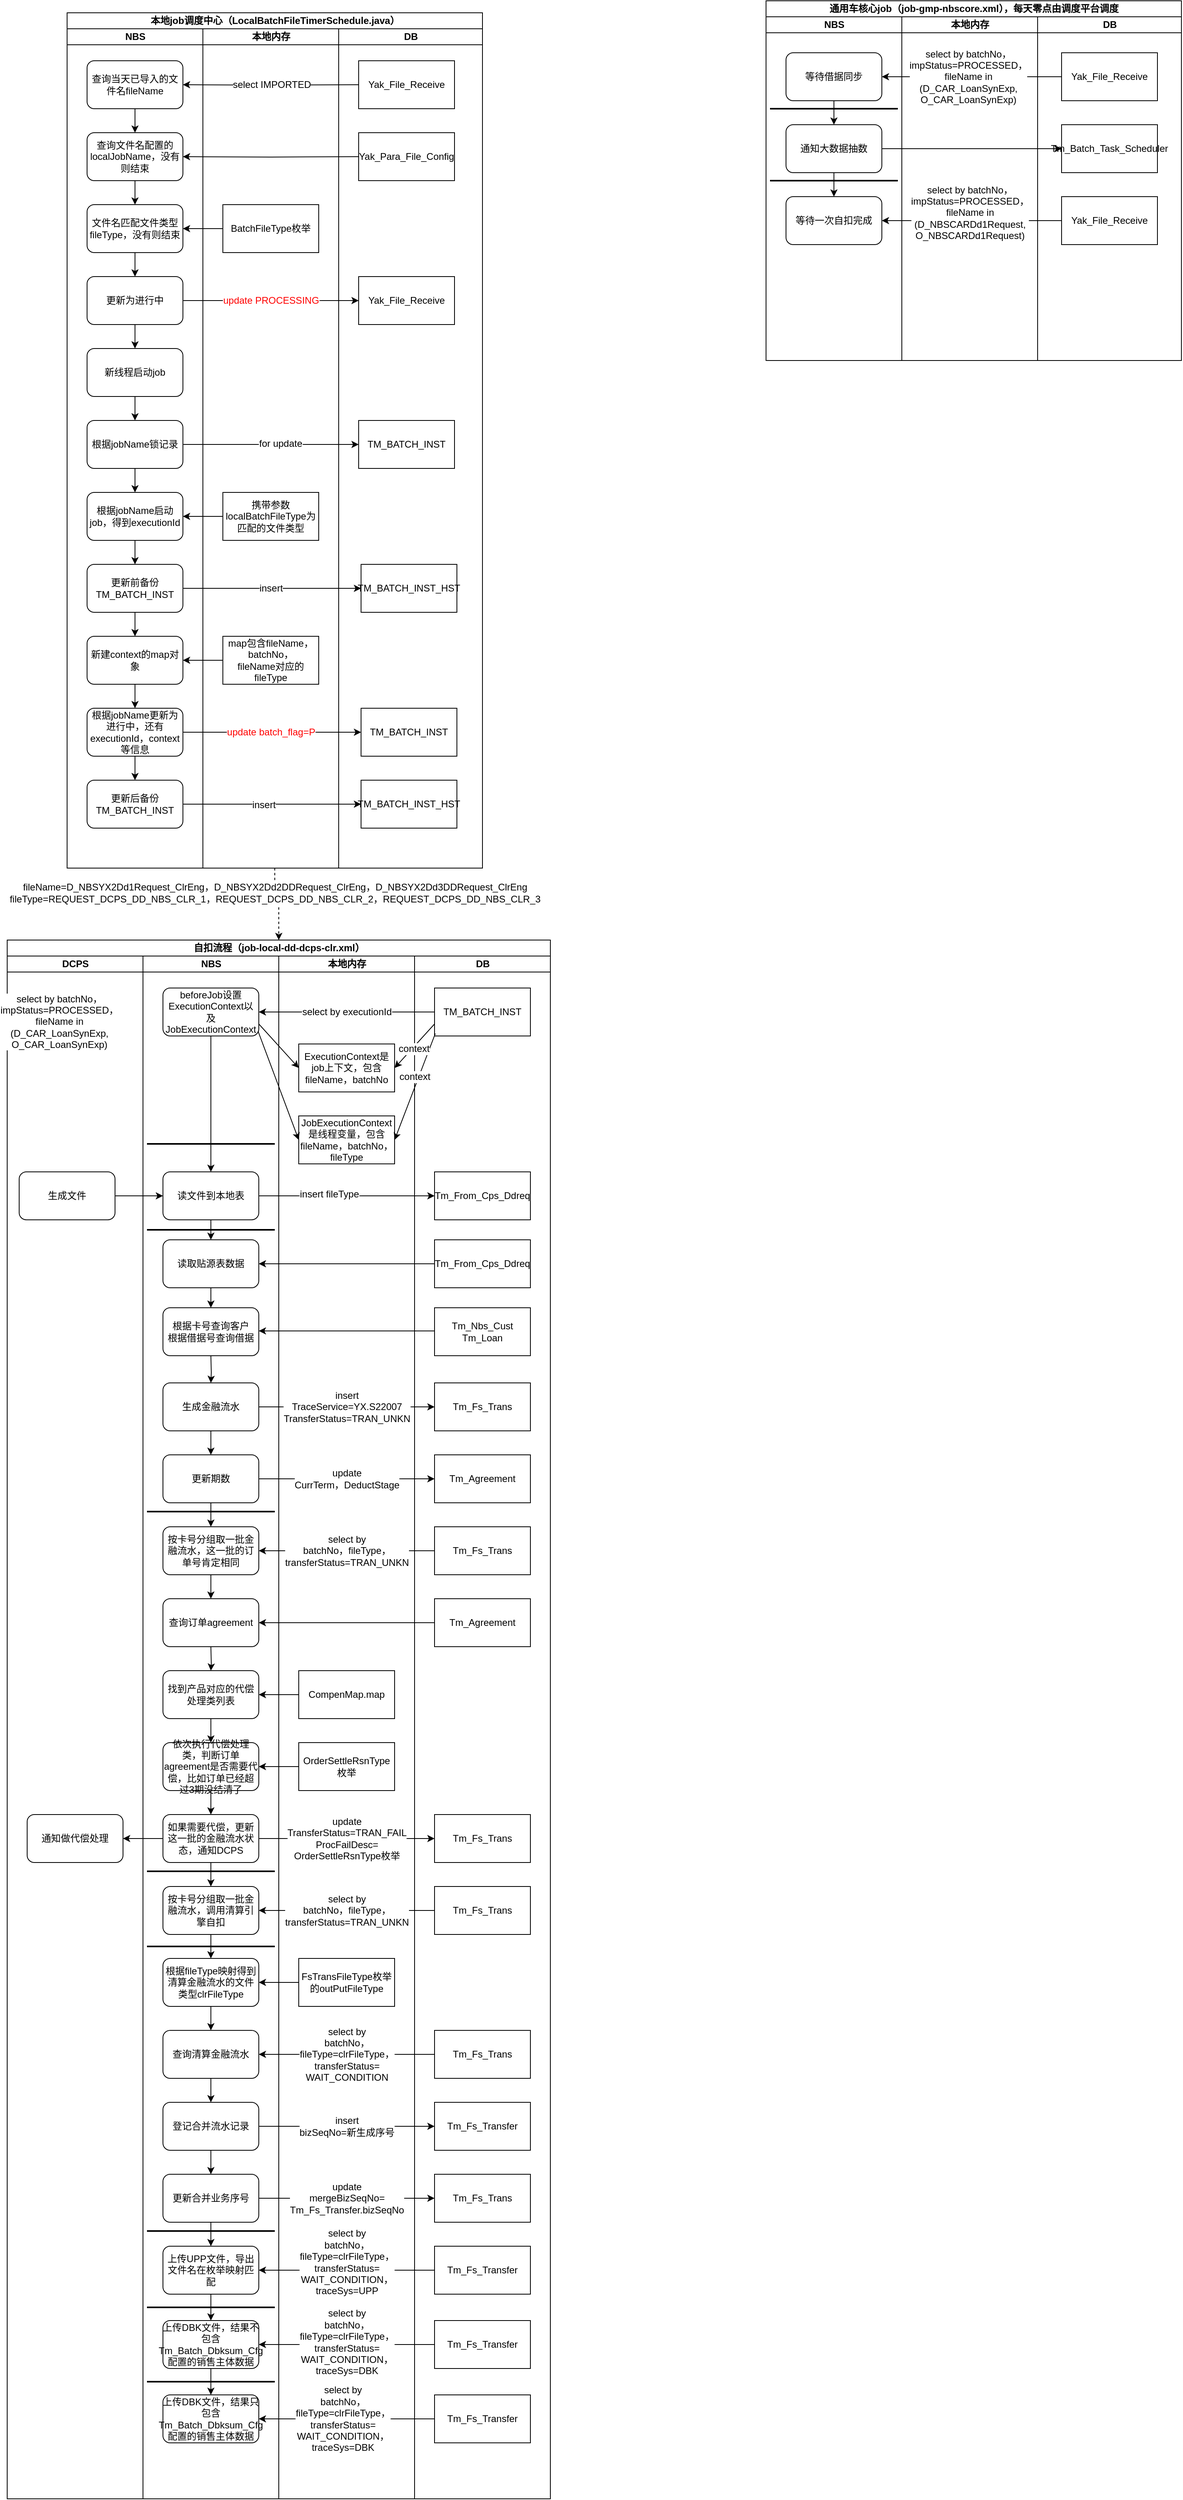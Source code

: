 <mxfile version="10.6.3" type="github"><diagram id="jrxuhPMBVVOQ-OroK7yz" name="ÃÂ§ÃÂ¬ÃÂ¬ 1 ÃÂ©ÃÂ¡ÃÂµ"><mxGraphModel dx="2220" dy="1939" grid="1" gridSize="10" guides="1" tooltips="1" connect="1" arrows="1" fold="1" page="1" pageScale="1" pageWidth="827" pageHeight="1169" math="0" shadow="0"><root><mxCell id="0"/><mxCell id="1" parent="0"/><mxCell id="RnaNjTVNym2KPXSfSXyK-17" value="自扣流程（job-local-dd-dcps-clr.xml）" style="swimlane;html=1;childLayout=stackLayout;resizeParent=1;resizeParentMax=0;startSize=20;" parent="1" vertex="1"><mxGeometry x="-30" y="80" width="680" height="1950" as="geometry"><mxRectangle x="20" y="40" width="240" height="20" as="alternateBounds"/></mxGeometry></mxCell><mxCell id="RnaNjTVNym2KPXSfSXyK-18" value="DCPS" style="swimlane;html=1;startSize=20;" parent="RnaNjTVNym2KPXSfSXyK-17" vertex="1"><mxGeometry y="20" width="170" height="1930" as="geometry"/></mxCell><mxCell id="RnaNjTVNym2KPXSfSXyK-25" value="生成文件" style="rounded=1;whiteSpace=wrap;html=1;" parent="RnaNjTVNym2KPXSfSXyK-18" vertex="1"><mxGeometry x="15" y="270" width="120" height="60" as="geometry"/></mxCell><mxCell id="RnaNjTVNym2KPXSfSXyK-215" value="通知做代偿处理" style="rounded=1;whiteSpace=wrap;html=1;" parent="RnaNjTVNym2KPXSfSXyK-18" vertex="1"><mxGeometry x="25" y="1074" width="120" height="60" as="geometry"/></mxCell><mxCell id="RnaNjTVNym2KPXSfSXyK-26" value="NBS" style="swimlane;html=1;startSize=20;" parent="RnaNjTVNym2KPXSfSXyK-17" vertex="1"><mxGeometry x="170" y="20" width="170" height="1930" as="geometry"/></mxCell><mxCell id="JGJiWrCLm7GXJEYCdsQy-7" style="edgeStyle=orthogonalEdgeStyle;rounded=0;orthogonalLoop=1;jettySize=auto;html=1;entryX=0.5;entryY=0;entryDx=0;entryDy=0;" edge="1" parent="RnaNjTVNym2KPXSfSXyK-26" source="RnaNjTVNym2KPXSfSXyK-32" target="JGJiWrCLm7GXJEYCdsQy-4"><mxGeometry relative="1" as="geometry"/></mxCell><mxCell id="RnaNjTVNym2KPXSfSXyK-32" value="读文件到本地表" style="rounded=1;whiteSpace=wrap;html=1;" parent="RnaNjTVNym2KPXSfSXyK-26" vertex="1"><mxGeometry x="25" y="270" width="120" height="60" as="geometry"/></mxCell><mxCell id="RnaNjTVNym2KPXSfSXyK-164" style="edgeStyle=orthogonalEdgeStyle;rounded=0;orthogonalLoop=1;jettySize=auto;html=1;fontColor=#000000;" parent="RnaNjTVNym2KPXSfSXyK-26" source="RnaNjTVNym2KPXSfSXyK-156" target="RnaNjTVNym2KPXSfSXyK-32" edge="1"><mxGeometry relative="1" as="geometry"/></mxCell><mxCell id="RnaNjTVNym2KPXSfSXyK-156" value="beforeJob设置ExecutionContext以及JobExecutionContext" style="rounded=1;whiteSpace=wrap;html=1;" parent="RnaNjTVNym2KPXSfSXyK-26" vertex="1"><mxGeometry x="25" y="40" width="120" height="60" as="geometry"/></mxCell><mxCell id="RnaNjTVNym2KPXSfSXyK-188" style="edgeStyle=orthogonalEdgeStyle;rounded=0;orthogonalLoop=1;jettySize=auto;html=1;fontColor=#000000;" parent="RnaNjTVNym2KPXSfSXyK-26" target="RnaNjTVNym2KPXSfSXyK-185" edge="1"><mxGeometry relative="1" as="geometry"><mxPoint x="85" y="500" as="sourcePoint"/></mxGeometry></mxCell><mxCell id="RnaNjTVNym2KPXSfSXyK-181" value="&lt;div&gt;根据卡号查询客户&lt;/div&gt;&lt;div&gt;根据借据号查询借据&lt;/div&gt;" style="rounded=1;whiteSpace=wrap;html=1;" parent="RnaNjTVNym2KPXSfSXyK-26" vertex="1"><mxGeometry x="25" y="440" width="120" height="60" as="geometry"/></mxCell><mxCell id="RnaNjTVNym2KPXSfSXyK-193" style="edgeStyle=orthogonalEdgeStyle;rounded=0;orthogonalLoop=1;jettySize=auto;html=1;fontColor=#000000;" parent="RnaNjTVNym2KPXSfSXyK-26" source="RnaNjTVNym2KPXSfSXyK-185" target="RnaNjTVNym2KPXSfSXyK-190" edge="1"><mxGeometry relative="1" as="geometry"/></mxCell><mxCell id="RnaNjTVNym2KPXSfSXyK-185" value="生成金融流水" style="rounded=1;whiteSpace=wrap;html=1;" parent="RnaNjTVNym2KPXSfSXyK-26" vertex="1"><mxGeometry x="25" y="534" width="120" height="60" as="geometry"/></mxCell><mxCell id="RnaNjTVNym2KPXSfSXyK-198" style="edgeStyle=orthogonalEdgeStyle;rounded=0;orthogonalLoop=1;jettySize=auto;html=1;entryX=0.5;entryY=0;entryDx=0;entryDy=0;fontColor=#000000;" parent="RnaNjTVNym2KPXSfSXyK-26" source="RnaNjTVNym2KPXSfSXyK-190" target="RnaNjTVNym2KPXSfSXyK-194" edge="1"><mxGeometry relative="1" as="geometry"/></mxCell><mxCell id="RnaNjTVNym2KPXSfSXyK-190" value="更新期数" style="rounded=1;whiteSpace=wrap;html=1;" parent="RnaNjTVNym2KPXSfSXyK-26" vertex="1"><mxGeometry x="25" y="624" width="120" height="60" as="geometry"/></mxCell><mxCell id="RnaNjTVNym2KPXSfSXyK-201" style="edgeStyle=orthogonalEdgeStyle;rounded=0;orthogonalLoop=1;jettySize=auto;html=1;fontColor=#000000;" parent="RnaNjTVNym2KPXSfSXyK-26" target="RnaNjTVNym2KPXSfSXyK-200" edge="1"><mxGeometry relative="1" as="geometry"><mxPoint x="85" y="864" as="sourcePoint"/></mxGeometry></mxCell><mxCell id="RnaNjTVNym2KPXSfSXyK-206" style="edgeStyle=orthogonalEdgeStyle;rounded=0;orthogonalLoop=1;jettySize=auto;html=1;fontColor=#000000;" parent="RnaNjTVNym2KPXSfSXyK-26" source="RnaNjTVNym2KPXSfSXyK-194" target="RnaNjTVNym2KPXSfSXyK-204" edge="1"><mxGeometry relative="1" as="geometry"/></mxCell><mxCell id="RnaNjTVNym2KPXSfSXyK-194" value="按卡号分组取一批金融流水，这一批的订单号肯定相同" style="rounded=1;whiteSpace=wrap;html=1;" parent="RnaNjTVNym2KPXSfSXyK-26" vertex="1"><mxGeometry x="25" y="714" width="120" height="60" as="geometry"/></mxCell><mxCell id="RnaNjTVNym2KPXSfSXyK-208" style="edgeStyle=orthogonalEdgeStyle;rounded=0;orthogonalLoop=1;jettySize=auto;html=1;entryX=0.5;entryY=0;entryDx=0;entryDy=0;fontColor=#000000;" parent="RnaNjTVNym2KPXSfSXyK-26" source="RnaNjTVNym2KPXSfSXyK-200" target="RnaNjTVNym2KPXSfSXyK-207" edge="1"><mxGeometry relative="1" as="geometry"/></mxCell><mxCell id="RnaNjTVNym2KPXSfSXyK-200" value="找到产品对应的代偿处理类列表" style="rounded=1;whiteSpace=wrap;html=1;" parent="RnaNjTVNym2KPXSfSXyK-26" vertex="1"><mxGeometry x="25" y="894" width="120" height="60" as="geometry"/></mxCell><mxCell id="RnaNjTVNym2KPXSfSXyK-204" value="查询订单agreement" style="rounded=1;whiteSpace=wrap;html=1;" parent="RnaNjTVNym2KPXSfSXyK-26" vertex="1"><mxGeometry x="25" y="804" width="120" height="60" as="geometry"/></mxCell><mxCell id="RnaNjTVNym2KPXSfSXyK-210" style="edgeStyle=orthogonalEdgeStyle;rounded=0;orthogonalLoop=1;jettySize=auto;html=1;fontColor=#000000;" parent="RnaNjTVNym2KPXSfSXyK-26" source="RnaNjTVNym2KPXSfSXyK-207" target="RnaNjTVNym2KPXSfSXyK-209" edge="1"><mxGeometry relative="1" as="geometry"/></mxCell><mxCell id="RnaNjTVNym2KPXSfSXyK-207" value="依次执行代偿处理类，判断订单agreement是否需要代偿，比如订单已经超过3期没结清了" style="rounded=1;whiteSpace=wrap;html=1;" parent="RnaNjTVNym2KPXSfSXyK-26" vertex="1"><mxGeometry x="25" y="984" width="120" height="60" as="geometry"/></mxCell><mxCell id="RnaNjTVNym2KPXSfSXyK-221" style="edgeStyle=orthogonalEdgeStyle;rounded=0;orthogonalLoop=1;jettySize=auto;html=1;entryX=0.5;entryY=0;entryDx=0;entryDy=0;fontColor=#000000;" parent="RnaNjTVNym2KPXSfSXyK-26" source="RnaNjTVNym2KPXSfSXyK-209" target="RnaNjTVNym2KPXSfSXyK-218" edge="1"><mxGeometry relative="1" as="geometry"/></mxCell><mxCell id="RnaNjTVNym2KPXSfSXyK-209" value="&lt;div&gt;如果需要代偿，更新这一批的金融流水状态，通知DCPS&lt;/div&gt;" style="rounded=1;whiteSpace=wrap;html=1;" parent="RnaNjTVNym2KPXSfSXyK-26" vertex="1"><mxGeometry x="25" y="1074" width="120" height="60" as="geometry"/></mxCell><mxCell id="RnaNjTVNym2KPXSfSXyK-229" style="edgeStyle=orthogonalEdgeStyle;rounded=0;orthogonalLoop=1;jettySize=auto;html=1;entryX=0.5;entryY=0;entryDx=0;entryDy=0;fontColor=#000000;" parent="RnaNjTVNym2KPXSfSXyK-26" source="RnaNjTVNym2KPXSfSXyK-218" target="RnaNjTVNym2KPXSfSXyK-227" edge="1"><mxGeometry relative="1" as="geometry"/></mxCell><mxCell id="RnaNjTVNym2KPXSfSXyK-218" value="按卡号分组取一批金融流水，调用清算引擎自扣" style="rounded=1;whiteSpace=wrap;html=1;" parent="RnaNjTVNym2KPXSfSXyK-26" vertex="1"><mxGeometry x="25" y="1164" width="120" height="60" as="geometry"/></mxCell><mxCell id="RnaNjTVNym2KPXSfSXyK-234" style="edgeStyle=orthogonalEdgeStyle;rounded=0;orthogonalLoop=1;jettySize=auto;html=1;fontColor=#000000;" parent="RnaNjTVNym2KPXSfSXyK-26" source="RnaNjTVNym2KPXSfSXyK-223" target="RnaNjTVNym2KPXSfSXyK-232" edge="1"><mxGeometry relative="1" as="geometry"/></mxCell><mxCell id="RnaNjTVNym2KPXSfSXyK-223" value="查询清算金融流水" style="rounded=1;whiteSpace=wrap;html=1;" parent="RnaNjTVNym2KPXSfSXyK-26" vertex="1"><mxGeometry x="25" y="1344" width="120" height="60" as="geometry"/></mxCell><mxCell id="RnaNjTVNym2KPXSfSXyK-230" style="edgeStyle=orthogonalEdgeStyle;rounded=0;orthogonalLoop=1;jettySize=auto;html=1;fontColor=#000000;" parent="RnaNjTVNym2KPXSfSXyK-26" source="RnaNjTVNym2KPXSfSXyK-227" target="RnaNjTVNym2KPXSfSXyK-223" edge="1"><mxGeometry relative="1" as="geometry"/></mxCell><mxCell id="RnaNjTVNym2KPXSfSXyK-227" value="根据fileType映射得到清算金融流水的文件类型clrFileType" style="rounded=1;whiteSpace=wrap;html=1;" parent="RnaNjTVNym2KPXSfSXyK-26" vertex="1"><mxGeometry x="25" y="1254" width="120" height="60" as="geometry"/></mxCell><mxCell id="RnaNjTVNym2KPXSfSXyK-243" style="edgeStyle=orthogonalEdgeStyle;rounded=0;orthogonalLoop=1;jettySize=auto;html=1;fontColor=#000000;" parent="RnaNjTVNym2KPXSfSXyK-26" source="RnaNjTVNym2KPXSfSXyK-232" target="RnaNjTVNym2KPXSfSXyK-239" edge="1"><mxGeometry relative="1" as="geometry"/></mxCell><mxCell id="RnaNjTVNym2KPXSfSXyK-232" value="登记合并流水记录" style="rounded=1;whiteSpace=wrap;html=1;" parent="RnaNjTVNym2KPXSfSXyK-26" vertex="1"><mxGeometry x="25" y="1434" width="120" height="60" as="geometry"/></mxCell><mxCell id="F43-ZLpxB2mHwx6IBP7d-3" style="edgeStyle=orthogonalEdgeStyle;rounded=0;orthogonalLoop=1;jettySize=auto;html=1;fontColor=#000000;" parent="RnaNjTVNym2KPXSfSXyK-26" source="RnaNjTVNym2KPXSfSXyK-239" target="F43-ZLpxB2mHwx6IBP7d-2" edge="1"><mxGeometry relative="1" as="geometry"/></mxCell><mxCell id="RnaNjTVNym2KPXSfSXyK-239" value="更新合并业务序号" style="rounded=1;whiteSpace=wrap;html=1;" parent="RnaNjTVNym2KPXSfSXyK-26" vertex="1"><mxGeometry x="25" y="1524" width="120" height="60" as="geometry"/></mxCell><mxCell id="F43-ZLpxB2mHwx6IBP7d-2" value="上传UPP文件，导出文件名在枚举映射匹配" style="rounded=1;whiteSpace=wrap;html=1;" parent="RnaNjTVNym2KPXSfSXyK-26" vertex="1"><mxGeometry x="25" y="1614" width="120" height="60" as="geometry"/></mxCell><mxCell id="be3bSoUsSMu1boQmsBVd-12" value="上传DBK文件，结果只包含Tm_Batch_Dbksum_Cfg配置的销售主体数据" style="rounded=1;whiteSpace=wrap;html=1;" parent="RnaNjTVNym2KPXSfSXyK-26" vertex="1"><mxGeometry x="25" y="1800" width="120" height="60" as="geometry"/></mxCell><mxCell id="JGJiWrCLm7GXJEYCdsQy-3" value="" style="line;strokeWidth=2;html=1;" vertex="1" parent="RnaNjTVNym2KPXSfSXyK-26"><mxGeometry x="5" y="230" width="160" height="10" as="geometry"/></mxCell><mxCell id="JGJiWrCLm7GXJEYCdsQy-8" style="edgeStyle=orthogonalEdgeStyle;rounded=0;orthogonalLoop=1;jettySize=auto;html=1;entryX=0.5;entryY=0;entryDx=0;entryDy=0;" edge="1" parent="RnaNjTVNym2KPXSfSXyK-26" source="JGJiWrCLm7GXJEYCdsQy-4" target="RnaNjTVNym2KPXSfSXyK-181"><mxGeometry relative="1" as="geometry"/></mxCell><mxCell id="JGJiWrCLm7GXJEYCdsQy-4" value="读取贴源表数据" style="rounded=1;whiteSpace=wrap;html=1;" vertex="1" parent="RnaNjTVNym2KPXSfSXyK-26"><mxGeometry x="25" y="355" width="120" height="60" as="geometry"/></mxCell><mxCell id="JGJiWrCLm7GXJEYCdsQy-9" value="" style="line;strokeWidth=2;html=1;" vertex="1" parent="RnaNjTVNym2KPXSfSXyK-26"><mxGeometry x="5" y="337.5" width="160" height="10" as="geometry"/></mxCell><mxCell id="JGJiWrCLm7GXJEYCdsQy-11" value="" style="line;strokeWidth=2;html=1;" vertex="1" parent="RnaNjTVNym2KPXSfSXyK-26"><mxGeometry x="5" y="690" width="160" height="10" as="geometry"/></mxCell><mxCell id="JGJiWrCLm7GXJEYCdsQy-12" value="" style="line;strokeWidth=2;html=1;" vertex="1" parent="RnaNjTVNym2KPXSfSXyK-26"><mxGeometry x="5" y="1140" width="160" height="10" as="geometry"/></mxCell><mxCell id="JGJiWrCLm7GXJEYCdsQy-13" value="" style="line;strokeWidth=2;html=1;" vertex="1" parent="RnaNjTVNym2KPXSfSXyK-26"><mxGeometry x="5" y="1234" width="160" height="10" as="geometry"/></mxCell><mxCell id="JGJiWrCLm7GXJEYCdsQy-14" value="" style="line;strokeWidth=2;html=1;" vertex="1" parent="RnaNjTVNym2KPXSfSXyK-26"><mxGeometry x="5" y="1590" width="160" height="10" as="geometry"/></mxCell><mxCell id="JGJiWrCLm7GXJEYCdsQy-15" value="" style="line;strokeWidth=2;html=1;" vertex="1" parent="RnaNjTVNym2KPXSfSXyK-26"><mxGeometry x="5" y="1685.5" width="160" height="10" as="geometry"/></mxCell><mxCell id="JGJiWrCLm7GXJEYCdsQy-16" value="" style="line;strokeWidth=2;html=1;" vertex="1" parent="RnaNjTVNym2KPXSfSXyK-26"><mxGeometry x="5" y="1778.5" width="160" height="10" as="geometry"/></mxCell><mxCell id="RnaNjTVNym2KPXSfSXyK-202" style="edgeStyle=orthogonalEdgeStyle;rounded=0;orthogonalLoop=1;jettySize=auto;html=1;entryX=1;entryY=0.5;entryDx=0;entryDy=0;fontColor=#000000;" parent="RnaNjTVNym2KPXSfSXyK-17" source="RnaNjTVNym2KPXSfSXyK-199" target="RnaNjTVNym2KPXSfSXyK-200" edge="1"><mxGeometry relative="1" as="geometry"/></mxCell><mxCell id="RnaNjTVNym2KPXSfSXyK-224" style="edgeStyle=orthogonalEdgeStyle;rounded=0;orthogonalLoop=1;jettySize=auto;html=1;entryX=1;entryY=0.5;entryDx=0;entryDy=0;fontColor=#000000;" parent="RnaNjTVNym2KPXSfSXyK-17" source="RnaNjTVNym2KPXSfSXyK-222" target="RnaNjTVNym2KPXSfSXyK-223" edge="1"><mxGeometry relative="1" as="geometry"/></mxCell><mxCell id="RnaNjTVNym2KPXSfSXyK-225" value="&lt;div&gt;select by&lt;br&gt;&lt;/div&gt;&lt;div&gt;batchNo，&lt;/div&gt;&lt;div&gt;fileType=clrFileType，&lt;/div&gt;&lt;div&gt;transferStatus=&lt;/div&gt;&lt;div&gt;WAIT_CONDITION&lt;br&gt;&lt;/div&gt;" style="text;html=1;resizable=0;points=[];align=center;verticalAlign=middle;labelBackgroundColor=#ffffff;fontColor=#000000;direction=south;" parent="RnaNjTVNym2KPXSfSXyK-224" vertex="1" connectable="0"><mxGeometry x="0.127" y="1" relative="1" as="geometry"><mxPoint x="14" y="-1" as="offset"/></mxGeometry></mxCell><mxCell id="RnaNjTVNym2KPXSfSXyK-28" value="本地内存" style="swimlane;html=1;startSize=20;" parent="RnaNjTVNym2KPXSfSXyK-17" vertex="1"><mxGeometry x="340" y="20" width="170" height="1930" as="geometry"/></mxCell><mxCell id="RnaNjTVNym2KPXSfSXyK-165" value="&lt;div&gt;JobExecutionContext是线程变量，包含fileName，batchNo，&lt;/div&gt;&lt;div&gt;fileType&lt;/div&gt;" style="rounded=0;whiteSpace=wrap;html=1;" parent="RnaNjTVNym2KPXSfSXyK-28" vertex="1"><mxGeometry x="25" y="200" width="120" height="60" as="geometry"/></mxCell><mxCell id="RnaNjTVNym2KPXSfSXyK-170" value="&lt;div&gt;ExecutionContext是job上下文，包含fileName，batchNo&lt;/div&gt;" style="rounded=0;whiteSpace=wrap;html=1;" parent="RnaNjTVNym2KPXSfSXyK-28" vertex="1"><mxGeometry x="25" y="110" width="120" height="60" as="geometry"/></mxCell><mxCell id="RnaNjTVNym2KPXSfSXyK-199" value="CompenMap.map" style="rounded=0;whiteSpace=wrap;html=1;" parent="RnaNjTVNym2KPXSfSXyK-28" vertex="1"><mxGeometry x="25" y="894" width="120" height="60" as="geometry"/></mxCell><mxCell id="RnaNjTVNym2KPXSfSXyK-226" value="FsTransFileType枚举的outPutFileType" style="rounded=0;whiteSpace=wrap;html=1;" parent="RnaNjTVNym2KPXSfSXyK-28" vertex="1"><mxGeometry x="25" y="1254" width="120" height="60" as="geometry"/></mxCell><mxCell id="RnaNjTVNym2KPXSfSXyK-236" value="OrderSettleRsnType枚举" style="rounded=0;whiteSpace=wrap;html=1;" parent="RnaNjTVNym2KPXSfSXyK-28" vertex="1"><mxGeometry x="25" y="984" width="120" height="60" as="geometry"/></mxCell><mxCell id="RnaNjTVNym2KPXSfSXyK-182" style="edgeStyle=orthogonalEdgeStyle;rounded=0;orthogonalLoop=1;jettySize=auto;html=1;entryX=1;entryY=0.5;entryDx=0;entryDy=0;fontColor=#000000;" parent="RnaNjTVNym2KPXSfSXyK-17" edge="1"><mxGeometry relative="1" as="geometry"><mxPoint x="535" y="489" as="sourcePoint"/><mxPoint x="315" y="489" as="targetPoint"/></mxGeometry></mxCell><mxCell id="RnaNjTVNym2KPXSfSXyK-30" value="DB" style="swimlane;html=1;startSize=20;" parent="RnaNjTVNym2KPXSfSXyK-17" vertex="1"><mxGeometry x="510" y="20" width="170" height="1930" as="geometry"/></mxCell><mxCell id="RnaNjTVNym2KPXSfSXyK-158" value="TM_BATCH_INST" style="rounded=0;whiteSpace=wrap;html=1;" parent="RnaNjTVNym2KPXSfSXyK-30" vertex="1"><mxGeometry x="25" y="40" width="120" height="60" as="geometry"/></mxCell><mxCell id="RnaNjTVNym2KPXSfSXyK-177" value="Tm_From_Cps_Ddreq" style="rounded=0;whiteSpace=wrap;html=1;" parent="RnaNjTVNym2KPXSfSXyK-30" vertex="1"><mxGeometry x="25" y="270" width="120" height="60" as="geometry"/></mxCell><mxCell id="RnaNjTVNym2KPXSfSXyK-180" value="&lt;div&gt;Tm_Nbs_Cust&lt;/div&gt;&lt;div&gt;Tm_Loan&lt;br&gt;&lt;/div&gt;" style="rounded=0;whiteSpace=wrap;html=1;" parent="RnaNjTVNym2KPXSfSXyK-30" vertex="1"><mxGeometry x="25" y="440" width="120" height="60" as="geometry"/></mxCell><mxCell id="RnaNjTVNym2KPXSfSXyK-184" value="Tm_Fs_Trans" style="rounded=0;whiteSpace=wrap;html=1;" parent="RnaNjTVNym2KPXSfSXyK-30" vertex="1"><mxGeometry x="25" y="534" width="120" height="60" as="geometry"/></mxCell><mxCell id="RnaNjTVNym2KPXSfSXyK-189" value="Tm_Agreement" style="rounded=0;whiteSpace=wrap;html=1;" parent="RnaNjTVNym2KPXSfSXyK-30" vertex="1"><mxGeometry x="25" y="624" width="120" height="60" as="geometry"/></mxCell><mxCell id="RnaNjTVNym2KPXSfSXyK-195" value="Tm_Fs_Trans" style="rounded=0;whiteSpace=wrap;html=1;" parent="RnaNjTVNym2KPXSfSXyK-30" vertex="1"><mxGeometry x="25" y="714" width="120" height="60" as="geometry"/></mxCell><mxCell id="RnaNjTVNym2KPXSfSXyK-203" value="Tm_Agreement" style="rounded=0;whiteSpace=wrap;html=1;" parent="RnaNjTVNym2KPXSfSXyK-30" vertex="1"><mxGeometry x="25" y="804" width="120" height="60" as="geometry"/></mxCell><mxCell id="RnaNjTVNym2KPXSfSXyK-212" value="Tm_Fs_Trans" style="rounded=0;whiteSpace=wrap;html=1;" parent="RnaNjTVNym2KPXSfSXyK-30" vertex="1"><mxGeometry x="25" y="1074" width="120" height="60" as="geometry"/></mxCell><mxCell id="RnaNjTVNym2KPXSfSXyK-217" value="Tm_Fs_Trans" style="rounded=0;whiteSpace=wrap;html=1;" parent="RnaNjTVNym2KPXSfSXyK-30" vertex="1"><mxGeometry x="25" y="1164" width="120" height="60" as="geometry"/></mxCell><mxCell id="RnaNjTVNym2KPXSfSXyK-222" value="Tm_Fs_Trans" style="rounded=0;whiteSpace=wrap;html=1;" parent="RnaNjTVNym2KPXSfSXyK-30" vertex="1"><mxGeometry x="25" y="1344" width="120" height="60" as="geometry"/></mxCell><mxCell id="RnaNjTVNym2KPXSfSXyK-231" value="Tm_Fs_Transfer" style="rounded=0;whiteSpace=wrap;html=1;" parent="RnaNjTVNym2KPXSfSXyK-30" vertex="1"><mxGeometry x="25" y="1434" width="120" height="60" as="geometry"/></mxCell><mxCell id="RnaNjTVNym2KPXSfSXyK-238" value="Tm_Fs_Trans" style="rounded=0;whiteSpace=wrap;html=1;" parent="RnaNjTVNym2KPXSfSXyK-30" vertex="1"><mxGeometry x="25" y="1524" width="120" height="60" as="geometry"/></mxCell><mxCell id="F43-ZLpxB2mHwx6IBP7d-1" value="Tm_Fs_Transfer" style="rounded=0;whiteSpace=wrap;html=1;" parent="RnaNjTVNym2KPXSfSXyK-30" vertex="1"><mxGeometry x="25" y="1614" width="120" height="60" as="geometry"/></mxCell><mxCell id="be3bSoUsSMu1boQmsBVd-11" value="Tm_Fs_Transfer" style="rounded=0;whiteSpace=wrap;html=1;" parent="RnaNjTVNym2KPXSfSXyK-30" vertex="1"><mxGeometry x="25" y="1800" width="120" height="60" as="geometry"/></mxCell><mxCell id="JGJiWrCLm7GXJEYCdsQy-5" value="Tm_From_Cps_Ddreq" style="rounded=0;whiteSpace=wrap;html=1;" vertex="1" parent="RnaNjTVNym2KPXSfSXyK-30"><mxGeometry x="25" y="355" width="120" height="60" as="geometry"/></mxCell><mxCell id="RnaNjTVNym2KPXSfSXyK-159" style="edgeStyle=orthogonalEdgeStyle;rounded=0;orthogonalLoop=1;jettySize=auto;html=1;entryX=1;entryY=0.5;entryDx=0;entryDy=0;fontColor=#FF0000;" parent="RnaNjTVNym2KPXSfSXyK-17" source="RnaNjTVNym2KPXSfSXyK-158" target="RnaNjTVNym2KPXSfSXyK-156" edge="1"><mxGeometry relative="1" as="geometry"/></mxCell><mxCell id="RnaNjTVNym2KPXSfSXyK-160" value="select by executionId" style="text;html=1;resizable=0;points=[];align=center;verticalAlign=middle;labelBackgroundColor=#ffffff;fontColor=#000000;" parent="RnaNjTVNym2KPXSfSXyK-159" vertex="1" connectable="0"><mxGeometry x="0.109" y="2" relative="1" as="geometry"><mxPoint x="12" y="-2" as="offset"/></mxGeometry></mxCell><mxCell id="RnaNjTVNym2KPXSfSXyK-167" value="" style="endArrow=classic;html=1;fontColor=#000000;entryX=0;entryY=0.5;entryDx=0;entryDy=0;exitX=0.992;exitY=0.9;exitDx=0;exitDy=0;exitPerimeter=0;" parent="RnaNjTVNym2KPXSfSXyK-17" source="RnaNjTVNym2KPXSfSXyK-156" target="RnaNjTVNym2KPXSfSXyK-165" edge="1"><mxGeometry width="50" height="50" relative="1" as="geometry"><mxPoint x="315" y="150" as="sourcePoint"/><mxPoint x="365" y="100" as="targetPoint"/></mxGeometry></mxCell><mxCell id="RnaNjTVNym2KPXSfSXyK-168" value="" style="endArrow=classic;html=1;fontColor=#000000;entryX=1;entryY=0.5;entryDx=0;entryDy=0;exitX=0.008;exitY=0.95;exitDx=0;exitDy=0;exitPerimeter=0;" parent="RnaNjTVNym2KPXSfSXyK-17" source="RnaNjTVNym2KPXSfSXyK-158" target="RnaNjTVNym2KPXSfSXyK-165" edge="1"><mxGeometry width="50" height="50" relative="1" as="geometry"><mxPoint x="324" y="124" as="sourcePoint"/><mxPoint x="375" y="190" as="targetPoint"/></mxGeometry></mxCell><mxCell id="RnaNjTVNym2KPXSfSXyK-169" value="context" style="text;html=1;resizable=0;points=[];align=center;verticalAlign=middle;labelBackgroundColor=#ffffff;fontColor=#000000;" parent="RnaNjTVNym2KPXSfSXyK-168" vertex="1" connectable="0"><mxGeometry x="-0.387" relative="1" as="geometry"><mxPoint x="-10.5" y="13.5" as="offset"/></mxGeometry></mxCell><mxCell id="RnaNjTVNym2KPXSfSXyK-171" value="" style="endArrow=classic;html=1;fontColor=#000000;entryX=0;entryY=0.5;entryDx=0;entryDy=0;exitX=1;exitY=0.75;exitDx=0;exitDy=0;" parent="RnaNjTVNym2KPXSfSXyK-17" source="RnaNjTVNym2KPXSfSXyK-156" target="RnaNjTVNym2KPXSfSXyK-170" edge="1"><mxGeometry width="50" height="50" relative="1" as="geometry"><mxPoint x="324" y="124" as="sourcePoint"/><mxPoint x="375" y="260" as="targetPoint"/></mxGeometry></mxCell><mxCell id="RnaNjTVNym2KPXSfSXyK-172" value="" style="endArrow=classic;html=1;fontColor=#000000;entryX=1;entryY=0.5;entryDx=0;entryDy=0;exitX=0;exitY=0.75;exitDx=0;exitDy=0;" parent="RnaNjTVNym2KPXSfSXyK-17" source="RnaNjTVNym2KPXSfSXyK-158" target="RnaNjTVNym2KPXSfSXyK-170" edge="1"><mxGeometry width="50" height="50" relative="1" as="geometry"><mxPoint x="546" y="127" as="sourcePoint"/><mxPoint x="495" y="260" as="targetPoint"/></mxGeometry></mxCell><mxCell id="RnaNjTVNym2KPXSfSXyK-173" value="context" style="text;html=1;resizable=0;points=[];align=center;verticalAlign=middle;labelBackgroundColor=#ffffff;fontColor=#000000;" parent="RnaNjTVNym2KPXSfSXyK-172" vertex="1" connectable="0"><mxGeometry x="-0.387" relative="1" as="geometry"><mxPoint x="-10.5" y="13.5" as="offset"/></mxGeometry></mxCell><mxCell id="RnaNjTVNym2KPXSfSXyK-174" style="edgeStyle=orthogonalEdgeStyle;rounded=0;orthogonalLoop=1;jettySize=auto;html=1;fontColor=#000000;" parent="RnaNjTVNym2KPXSfSXyK-17" source="RnaNjTVNym2KPXSfSXyK-25" target="RnaNjTVNym2KPXSfSXyK-32" edge="1"><mxGeometry relative="1" as="geometry"/></mxCell><mxCell id="RnaNjTVNym2KPXSfSXyK-178" style="edgeStyle=orthogonalEdgeStyle;rounded=0;orthogonalLoop=1;jettySize=auto;html=1;fontColor=#000000;" parent="RnaNjTVNym2KPXSfSXyK-17" source="RnaNjTVNym2KPXSfSXyK-32" target="RnaNjTVNym2KPXSfSXyK-177" edge="1"><mxGeometry relative="1" as="geometry"/></mxCell><mxCell id="RnaNjTVNym2KPXSfSXyK-179" value="insert fileType" style="text;html=1;resizable=0;points=[];align=center;verticalAlign=middle;labelBackgroundColor=#ffffff;fontColor=#000000;" parent="RnaNjTVNym2KPXSfSXyK-178" vertex="1" connectable="0"><mxGeometry x="-0.2" y="2" relative="1" as="geometry"><mxPoint as="offset"/></mxGeometry></mxCell><mxCell id="RnaNjTVNym2KPXSfSXyK-186" style="edgeStyle=orthogonalEdgeStyle;rounded=0;orthogonalLoop=1;jettySize=auto;html=1;fontColor=#000000;" parent="RnaNjTVNym2KPXSfSXyK-17" source="RnaNjTVNym2KPXSfSXyK-185" target="RnaNjTVNym2KPXSfSXyK-184" edge="1"><mxGeometry relative="1" as="geometry"/></mxCell><mxCell id="RnaNjTVNym2KPXSfSXyK-187" value="&lt;div&gt;insert&lt;br&gt;TraceService=YX.S22007&lt;/div&gt;&lt;div&gt;TransferStatus=TRAN_UNKN&lt;br&gt;&lt;/div&gt;" style="text;html=1;resizable=0;points=[];align=center;verticalAlign=middle;labelBackgroundColor=#ffffff;fontColor=#000000;" parent="RnaNjTVNym2KPXSfSXyK-186" vertex="1" connectable="0"><mxGeometry x="-0.109" y="-4" relative="1" as="geometry"><mxPoint x="12" y="-4" as="offset"/></mxGeometry></mxCell><mxCell id="RnaNjTVNym2KPXSfSXyK-191" style="edgeStyle=orthogonalEdgeStyle;rounded=0;orthogonalLoop=1;jettySize=auto;html=1;entryX=0;entryY=0.5;entryDx=0;entryDy=0;fontColor=#000000;" parent="RnaNjTVNym2KPXSfSXyK-17" source="RnaNjTVNym2KPXSfSXyK-190" target="RnaNjTVNym2KPXSfSXyK-189" edge="1"><mxGeometry relative="1" as="geometry"/></mxCell><mxCell id="RnaNjTVNym2KPXSfSXyK-192" value="&lt;div&gt;update &lt;br&gt;&lt;/div&gt;&lt;div&gt;CurrTerm，DeductStage&lt;/div&gt;" style="text;html=1;resizable=0;points=[];align=center;verticalAlign=middle;labelBackgroundColor=#ffffff;fontColor=#000000;direction=south;" parent="RnaNjTVNym2KPXSfSXyK-191" vertex="1" connectable="0"><mxGeometry x="-0.236" y="-1" relative="1" as="geometry"><mxPoint x="26" y="-1" as="offset"/></mxGeometry></mxCell><mxCell id="RnaNjTVNym2KPXSfSXyK-196" style="edgeStyle=orthogonalEdgeStyle;rounded=0;orthogonalLoop=1;jettySize=auto;html=1;entryX=1;entryY=0.5;entryDx=0;entryDy=0;fontColor=#000000;" parent="RnaNjTVNym2KPXSfSXyK-17" source="RnaNjTVNym2KPXSfSXyK-195" target="RnaNjTVNym2KPXSfSXyK-194" edge="1"><mxGeometry relative="1" as="geometry"/></mxCell><mxCell id="RnaNjTVNym2KPXSfSXyK-197" value="&lt;div&gt;select by&lt;br&gt;&lt;/div&gt;&lt;div&gt;batchNo，fileType，&lt;/div&gt;&lt;div&gt;transferStatus=TRAN_UNKN&lt;br&gt;&lt;/div&gt;" style="text;html=1;resizable=0;points=[];align=center;verticalAlign=middle;labelBackgroundColor=#ffffff;fontColor=#000000;" parent="RnaNjTVNym2KPXSfSXyK-196" vertex="1" connectable="0"><mxGeometry x="0.218" relative="1" as="geometry"><mxPoint x="24" as="offset"/></mxGeometry></mxCell><mxCell id="RnaNjTVNym2KPXSfSXyK-205" style="edgeStyle=orthogonalEdgeStyle;rounded=0;orthogonalLoop=1;jettySize=auto;html=1;entryX=1;entryY=0.5;entryDx=0;entryDy=0;fontColor=#000000;" parent="RnaNjTVNym2KPXSfSXyK-17" source="RnaNjTVNym2KPXSfSXyK-203" target="RnaNjTVNym2KPXSfSXyK-204" edge="1"><mxGeometry relative="1" as="geometry"/></mxCell><mxCell id="RnaNjTVNym2KPXSfSXyK-213" style="edgeStyle=orthogonalEdgeStyle;rounded=0;orthogonalLoop=1;jettySize=auto;html=1;entryX=0;entryY=0.5;entryDx=0;entryDy=0;fontColor=#000000;" parent="RnaNjTVNym2KPXSfSXyK-17" source="RnaNjTVNym2KPXSfSXyK-209" target="RnaNjTVNym2KPXSfSXyK-212" edge="1"><mxGeometry relative="1" as="geometry"/></mxCell><mxCell id="RnaNjTVNym2KPXSfSXyK-214" value="&lt;div&gt;update&lt;/div&gt;&lt;div&gt;TransferStatus=TRAN_FAIL&lt;/div&gt;&lt;div&gt;ProcFailDesc=&lt;/div&gt;&lt;div&gt;OrderSettleRsnType枚举&lt;br&gt;&lt;/div&gt;" style="text;html=1;resizable=0;points=[];align=center;verticalAlign=middle;labelBackgroundColor=#ffffff;fontColor=#000000;" parent="RnaNjTVNym2KPXSfSXyK-213" vertex="1" connectable="0"><mxGeometry x="-0.218" y="-3" relative="1" as="geometry"><mxPoint x="24" y="-3" as="offset"/></mxGeometry></mxCell><mxCell id="RnaNjTVNym2KPXSfSXyK-216" style="edgeStyle=orthogonalEdgeStyle;rounded=0;orthogonalLoop=1;jettySize=auto;html=1;entryX=1;entryY=0.5;entryDx=0;entryDy=0;fontColor=#000000;" parent="RnaNjTVNym2KPXSfSXyK-17" source="RnaNjTVNym2KPXSfSXyK-209" target="RnaNjTVNym2KPXSfSXyK-215" edge="1"><mxGeometry relative="1" as="geometry"/></mxCell><mxCell id="RnaNjTVNym2KPXSfSXyK-219" style="edgeStyle=orthogonalEdgeStyle;rounded=0;orthogonalLoop=1;jettySize=auto;html=1;entryX=1;entryY=0.5;entryDx=0;entryDy=0;fontColor=#000000;" parent="RnaNjTVNym2KPXSfSXyK-17" source="RnaNjTVNym2KPXSfSXyK-217" target="RnaNjTVNym2KPXSfSXyK-218" edge="1"><mxGeometry relative="1" as="geometry"/></mxCell><mxCell id="RnaNjTVNym2KPXSfSXyK-220" value="&lt;div&gt;select by&lt;br&gt;&lt;/div&gt;&lt;div&gt;batchNo，fileType，&lt;/div&gt;&lt;div&gt;transferStatus=TRAN_UNKN&lt;br&gt;&lt;/div&gt;" style="text;html=1;resizable=0;points=[];align=center;verticalAlign=middle;labelBackgroundColor=#ffffff;fontColor=#000000;" parent="RnaNjTVNym2KPXSfSXyK-219" vertex="1" connectable="0"><mxGeometry x="0.173" y="2" relative="1" as="geometry"><mxPoint x="19" y="-2" as="offset"/></mxGeometry></mxCell><mxCell id="RnaNjTVNym2KPXSfSXyK-228" style="edgeStyle=orthogonalEdgeStyle;rounded=0;orthogonalLoop=1;jettySize=auto;html=1;entryX=1;entryY=0.5;entryDx=0;entryDy=0;fontColor=#000000;" parent="RnaNjTVNym2KPXSfSXyK-17" source="RnaNjTVNym2KPXSfSXyK-226" target="RnaNjTVNym2KPXSfSXyK-227" edge="1"><mxGeometry relative="1" as="geometry"/></mxCell><mxCell id="RnaNjTVNym2KPXSfSXyK-233" style="edgeStyle=orthogonalEdgeStyle;rounded=0;orthogonalLoop=1;jettySize=auto;html=1;fontColor=#000000;" parent="RnaNjTVNym2KPXSfSXyK-17" source="RnaNjTVNym2KPXSfSXyK-232" target="RnaNjTVNym2KPXSfSXyK-231" edge="1"><mxGeometry relative="1" as="geometry"/></mxCell><mxCell id="RnaNjTVNym2KPXSfSXyK-235" value="&lt;div&gt;insert&lt;/div&gt;&lt;div&gt;bizSeqNo=新生成序号&lt;br&gt;&lt;/div&gt;" style="text;html=1;resizable=0;points=[];align=center;verticalAlign=middle;labelBackgroundColor=#ffffff;fontColor=#000000;" parent="RnaNjTVNym2KPXSfSXyK-233" vertex="1" connectable="0"><mxGeometry x="-0.182" y="-1" relative="1" as="geometry"><mxPoint x="20" y="-1" as="offset"/></mxGeometry></mxCell><mxCell id="RnaNjTVNym2KPXSfSXyK-237" style="edgeStyle=orthogonalEdgeStyle;rounded=0;orthogonalLoop=1;jettySize=auto;html=1;entryX=1;entryY=0.5;entryDx=0;entryDy=0;fontColor=#000000;" parent="RnaNjTVNym2KPXSfSXyK-17" source="RnaNjTVNym2KPXSfSXyK-236" target="RnaNjTVNym2KPXSfSXyK-207" edge="1"><mxGeometry relative="1" as="geometry"/></mxCell><mxCell id="RnaNjTVNym2KPXSfSXyK-241" style="edgeStyle=orthogonalEdgeStyle;rounded=0;orthogonalLoop=1;jettySize=auto;html=1;entryX=0;entryY=0.5;entryDx=0;entryDy=0;fontColor=#000000;" parent="RnaNjTVNym2KPXSfSXyK-17" source="RnaNjTVNym2KPXSfSXyK-239" target="RnaNjTVNym2KPXSfSXyK-238" edge="1"><mxGeometry relative="1" as="geometry"/></mxCell><mxCell id="RnaNjTVNym2KPXSfSXyK-242" value="&lt;div&gt;update &lt;br&gt;&lt;/div&gt;&lt;div&gt;mergeBizSeqNo=&lt;/div&gt;&lt;div&gt;Tm_Fs_Transfer.bizSeqNo&lt;br&gt;&lt;/div&gt;" style="text;html=1;resizable=0;points=[];align=center;verticalAlign=middle;labelBackgroundColor=#ffffff;fontColor=#000000;" parent="RnaNjTVNym2KPXSfSXyK-241" vertex="1" connectable="0"><mxGeometry x="-0.127" relative="1" as="geometry"><mxPoint x="14" as="offset"/></mxGeometry></mxCell><mxCell id="F43-ZLpxB2mHwx6IBP7d-4" style="edgeStyle=orthogonalEdgeStyle;rounded=0;orthogonalLoop=1;jettySize=auto;html=1;fontColor=#000000;" parent="RnaNjTVNym2KPXSfSXyK-17" source="F43-ZLpxB2mHwx6IBP7d-1" target="F43-ZLpxB2mHwx6IBP7d-2" edge="1"><mxGeometry relative="1" as="geometry"/></mxCell><mxCell id="F43-ZLpxB2mHwx6IBP7d-5" value="&lt;div&gt;select by &lt;br&gt;&lt;/div&gt;&lt;div&gt;batchNo，&lt;/div&gt;&lt;div&gt;fileType=clrFileType，&lt;br&gt;&lt;/div&gt;&lt;div&gt;&lt;div&gt;transferStatus=&lt;/div&gt;WAIT_CONDITION，&lt;/div&gt;&lt;div&gt;traceSys=UPP&lt;br&gt;&lt;/div&gt;" style="text;html=1;resizable=0;points=[];align=center;verticalAlign=middle;labelBackgroundColor=#ffffff;fontColor=#000000;" parent="F43-ZLpxB2mHwx6IBP7d-4" vertex="1" connectable="0"><mxGeometry x="-0.091" y="2" relative="1" as="geometry"><mxPoint x="-10" y="-12" as="offset"/></mxGeometry></mxCell><mxCell id="be3bSoUsSMu1boQmsBVd-15" style="edgeStyle=orthogonalEdgeStyle;rounded=0;orthogonalLoop=1;jettySize=auto;html=1;fontColor=#000000;" parent="RnaNjTVNym2KPXSfSXyK-17" source="be3bSoUsSMu1boQmsBVd-11" target="be3bSoUsSMu1boQmsBVd-12" edge="1"><mxGeometry relative="1" as="geometry"/></mxCell><mxCell id="be3bSoUsSMu1boQmsBVd-16" value="&lt;div&gt;select by &lt;br&gt;&lt;/div&gt;&lt;div&gt;batchNo，&lt;/div&gt;&lt;div&gt;fileType=clrFileType，&lt;br&gt;&lt;/div&gt;&lt;div&gt;&lt;div&gt;transferStatus=&lt;/div&gt;WAIT_CONDITION，&lt;/div&gt;&lt;div&gt;traceSys=DBK&lt;br&gt;&lt;/div&gt;" style="text;html=1;resizable=0;points=[];align=center;verticalAlign=middle;labelBackgroundColor=#ffffff;fontColor=#000000;" parent="be3bSoUsSMu1boQmsBVd-15" vertex="1" connectable="0"><mxGeometry x="0.136" y="-2" relative="1" as="geometry"><mxPoint x="10" y="2" as="offset"/></mxGeometry></mxCell><mxCell id="JGJiWrCLm7GXJEYCdsQy-6" style="edgeStyle=orthogonalEdgeStyle;rounded=0;orthogonalLoop=1;jettySize=auto;html=1;entryX=1;entryY=0.5;entryDx=0;entryDy=0;" edge="1" parent="RnaNjTVNym2KPXSfSXyK-17" source="JGJiWrCLm7GXJEYCdsQy-5" target="JGJiWrCLm7GXJEYCdsQy-4"><mxGeometry relative="1" as="geometry"/></mxCell><mxCell id="RnaNjTVNym2KPXSfSXyK-45" style="edgeStyle=orthogonalEdgeStyle;rounded=0;orthogonalLoop=1;jettySize=auto;html=1;entryX=0.5;entryY=0;entryDx=0;entryDy=0;dashed=1;" parent="1" source="RnaNjTVNym2KPXSfSXyK-35" target="RnaNjTVNym2KPXSfSXyK-17" edge="1"><mxGeometry relative="1" as="geometry"/></mxCell><mxCell id="RnaNjTVNym2KPXSfSXyK-155" value="&lt;div&gt;fileName=D_NBSYX2Dd1Request_ClrEng，D_NBSYX2Dd2DDRequest_ClrEng，D_NBSYX2Dd3DDRequest_ClrEng&lt;/div&gt;&lt;div&gt;fileType=REQUEST_DCPS_DD_NBS_CLR_1，REQUEST_DCPS_DD_NBS_CLR_2，REQUEST_DCPS_DD_NBS_CLR_3&lt;/div&gt;" style="text;html=1;resizable=0;points=[];align=center;verticalAlign=middle;labelBackgroundColor=#ffffff;" parent="RnaNjTVNym2KPXSfSXyK-45" vertex="1" connectable="0"><mxGeometry x="-0.52" y="4" relative="1" as="geometry"><mxPoint x="-4" y="8" as="offset"/></mxGeometry></mxCell><mxCell id="RnaNjTVNym2KPXSfSXyK-35" value="本地job调度中心（LocalBatchFileTimerSchedule.java）" style="swimlane;html=1;childLayout=stackLayout;resizeParent=1;resizeParentMax=0;startSize=20;" parent="1" vertex="1"><mxGeometry x="45" y="-1080" width="520" height="1070" as="geometry"><mxRectangle x="20" y="-720" width="240" height="20" as="alternateBounds"/></mxGeometry></mxCell><mxCell id="RnaNjTVNym2KPXSfSXyK-36" value="NBS" style="swimlane;html=1;startSize=20;" parent="RnaNjTVNym2KPXSfSXyK-35" vertex="1"><mxGeometry y="20" width="170" height="1050" as="geometry"/></mxCell><mxCell id="RnaNjTVNym2KPXSfSXyK-49" value="" style="edgeStyle=orthogonalEdgeStyle;rounded=0;orthogonalLoop=1;jettySize=auto;html=1;" parent="RnaNjTVNym2KPXSfSXyK-36" source="RnaNjTVNym2KPXSfSXyK-47" target="RnaNjTVNym2KPXSfSXyK-48" edge="1"><mxGeometry relative="1" as="geometry"/></mxCell><mxCell id="RnaNjTVNym2KPXSfSXyK-47" value="查询当天已导入的文件名fileName" style="rounded=1;whiteSpace=wrap;html=1;" parent="RnaNjTVNym2KPXSfSXyK-36" vertex="1"><mxGeometry x="25" y="40" width="120" height="60" as="geometry"/></mxCell><mxCell id="RnaNjTVNym2KPXSfSXyK-64" style="edgeStyle=orthogonalEdgeStyle;rounded=0;orthogonalLoop=1;jettySize=auto;html=1;" parent="RnaNjTVNym2KPXSfSXyK-36" source="RnaNjTVNym2KPXSfSXyK-48" target="RnaNjTVNym2KPXSfSXyK-62" edge="1"><mxGeometry relative="1" as="geometry"/></mxCell><mxCell id="RnaNjTVNym2KPXSfSXyK-48" value="查询文件名配置的localJobName，没有则结束" style="rounded=1;whiteSpace=wrap;html=1;" parent="RnaNjTVNym2KPXSfSXyK-36" vertex="1"><mxGeometry x="25" y="130" width="120" height="60" as="geometry"/></mxCell><mxCell id="RnaNjTVNym2KPXSfSXyK-77" style="edgeStyle=orthogonalEdgeStyle;rounded=0;orthogonalLoop=1;jettySize=auto;html=1;" parent="RnaNjTVNym2KPXSfSXyK-36" source="RnaNjTVNym2KPXSfSXyK-62" target="RnaNjTVNym2KPXSfSXyK-74" edge="1"><mxGeometry relative="1" as="geometry"/></mxCell><mxCell id="RnaNjTVNym2KPXSfSXyK-62" value="文件名匹配文件类型fileType，没有则结束" style="rounded=1;whiteSpace=wrap;html=1;" parent="RnaNjTVNym2KPXSfSXyK-36" vertex="1"><mxGeometry x="25" y="220" width="120" height="60" as="geometry"/></mxCell><mxCell id="RnaNjTVNym2KPXSfSXyK-79" style="edgeStyle=orthogonalEdgeStyle;rounded=0;orthogonalLoop=1;jettySize=auto;html=1;entryX=0.5;entryY=0;entryDx=0;entryDy=0;" parent="RnaNjTVNym2KPXSfSXyK-36" source="RnaNjTVNym2KPXSfSXyK-74" target="RnaNjTVNym2KPXSfSXyK-78" edge="1"><mxGeometry relative="1" as="geometry"/></mxCell><mxCell id="RnaNjTVNym2KPXSfSXyK-74" value="更新为进行中" style="rounded=1;whiteSpace=wrap;html=1;" parent="RnaNjTVNym2KPXSfSXyK-36" vertex="1"><mxGeometry x="25" y="310" width="120" height="60" as="geometry"/></mxCell><mxCell id="RnaNjTVNym2KPXSfSXyK-107" style="edgeStyle=orthogonalEdgeStyle;rounded=0;orthogonalLoop=1;jettySize=auto;html=1;" parent="RnaNjTVNym2KPXSfSXyK-36" source="RnaNjTVNym2KPXSfSXyK-78" target="RnaNjTVNym2KPXSfSXyK-106" edge="1"><mxGeometry relative="1" as="geometry"/></mxCell><mxCell id="RnaNjTVNym2KPXSfSXyK-78" value="新线程启动job" style="rounded=1;whiteSpace=wrap;html=1;" parent="RnaNjTVNym2KPXSfSXyK-36" vertex="1"><mxGeometry x="25" y="400" width="120" height="60" as="geometry"/></mxCell><mxCell id="RnaNjTVNym2KPXSfSXyK-111" style="edgeStyle=orthogonalEdgeStyle;rounded=0;orthogonalLoop=1;jettySize=auto;html=1;" parent="RnaNjTVNym2KPXSfSXyK-36" source="RnaNjTVNym2KPXSfSXyK-106" target="RnaNjTVNym2KPXSfSXyK-110" edge="1"><mxGeometry relative="1" as="geometry"/></mxCell><mxCell id="RnaNjTVNym2KPXSfSXyK-106" value="根据jobName锁记录" style="rounded=1;whiteSpace=wrap;html=1;" parent="RnaNjTVNym2KPXSfSXyK-36" vertex="1"><mxGeometry x="25" y="490" width="120" height="60" as="geometry"/></mxCell><mxCell id="RnaNjTVNym2KPXSfSXyK-119" style="edgeStyle=orthogonalEdgeStyle;rounded=0;orthogonalLoop=1;jettySize=auto;html=1;" parent="RnaNjTVNym2KPXSfSXyK-36" source="RnaNjTVNym2KPXSfSXyK-110" target="RnaNjTVNym2KPXSfSXyK-115" edge="1"><mxGeometry relative="1" as="geometry"/></mxCell><mxCell id="RnaNjTVNym2KPXSfSXyK-110" value="根据jobName启动job，得到executionId" style="rounded=1;whiteSpace=wrap;html=1;" parent="RnaNjTVNym2KPXSfSXyK-36" vertex="1"><mxGeometry x="25" y="580" width="120" height="60" as="geometry"/></mxCell><mxCell id="RnaNjTVNym2KPXSfSXyK-143" style="edgeStyle=orthogonalEdgeStyle;rounded=0;orthogonalLoop=1;jettySize=auto;html=1;entryX=0.5;entryY=0;entryDx=0;entryDy=0;" parent="RnaNjTVNym2KPXSfSXyK-36" source="RnaNjTVNym2KPXSfSXyK-115" target="RnaNjTVNym2KPXSfSXyK-142" edge="1"><mxGeometry relative="1" as="geometry"/></mxCell><mxCell id="RnaNjTVNym2KPXSfSXyK-115" value="更新前备份TM_BATCH_INST" style="rounded=1;whiteSpace=wrap;html=1;" parent="RnaNjTVNym2KPXSfSXyK-36" vertex="1"><mxGeometry x="25" y="670" width="120" height="60" as="geometry"/></mxCell><mxCell id="RnaNjTVNym2KPXSfSXyK-152" style="edgeStyle=orthogonalEdgeStyle;rounded=0;orthogonalLoop=1;jettySize=auto;html=1;" parent="RnaNjTVNym2KPXSfSXyK-36" source="RnaNjTVNym2KPXSfSXyK-120" target="RnaNjTVNym2KPXSfSXyK-151" edge="1"><mxGeometry relative="1" as="geometry"/></mxCell><mxCell id="RnaNjTVNym2KPXSfSXyK-120" value="根据jobName更新为进行中，还有executionId，context等信息" style="rounded=1;whiteSpace=wrap;html=1;" parent="RnaNjTVNym2KPXSfSXyK-36" vertex="1"><mxGeometry x="25" y="850" width="120" height="60" as="geometry"/></mxCell><mxCell id="RnaNjTVNym2KPXSfSXyK-144" style="edgeStyle=orthogonalEdgeStyle;rounded=0;orthogonalLoop=1;jettySize=auto;html=1;" parent="RnaNjTVNym2KPXSfSXyK-36" source="RnaNjTVNym2KPXSfSXyK-142" target="RnaNjTVNym2KPXSfSXyK-120" edge="1"><mxGeometry relative="1" as="geometry"/></mxCell><mxCell id="RnaNjTVNym2KPXSfSXyK-142" value="新建context的map对象" style="rounded=1;whiteSpace=wrap;html=1;" parent="RnaNjTVNym2KPXSfSXyK-36" vertex="1"><mxGeometry x="25" y="760" width="120" height="60" as="geometry"/></mxCell><mxCell id="RnaNjTVNym2KPXSfSXyK-151" value="更新后备份TM_BATCH_INST" style="rounded=1;whiteSpace=wrap;html=1;" parent="RnaNjTVNym2KPXSfSXyK-36" vertex="1"><mxGeometry x="25" y="940" width="120" height="60" as="geometry"/></mxCell><mxCell id="RnaNjTVNym2KPXSfSXyK-122" style="edgeStyle=orthogonalEdgeStyle;rounded=0;orthogonalLoop=1;jettySize=auto;html=1;entryX=0;entryY=0.5;entryDx=0;entryDy=0;" parent="RnaNjTVNym2KPXSfSXyK-35" source="RnaNjTVNym2KPXSfSXyK-120" target="RnaNjTVNym2KPXSfSXyK-121" edge="1"><mxGeometry relative="1" as="geometry"/></mxCell><mxCell id="RnaNjTVNym2KPXSfSXyK-123" value="update batch_flag=P" style="text;html=1;resizable=0;points=[];align=center;verticalAlign=middle;labelBackgroundColor=#ffffff;fontColor=#FF0000;" parent="RnaNjTVNym2KPXSfSXyK-122" vertex="1" connectable="0"><mxGeometry x="-0.13" y="1" relative="1" as="geometry"><mxPoint x="13" y="1" as="offset"/></mxGeometry></mxCell><mxCell id="RnaNjTVNym2KPXSfSXyK-38" value="本地内存" style="swimlane;html=1;startSize=20;" parent="RnaNjTVNym2KPXSfSXyK-35" vertex="1"><mxGeometry x="170" y="20" width="170" height="1050" as="geometry"/></mxCell><mxCell id="RnaNjTVNym2KPXSfSXyK-70" value="BatchFileType枚举" style="rounded=0;whiteSpace=wrap;html=1;" parent="RnaNjTVNym2KPXSfSXyK-38" vertex="1"><mxGeometry x="25" y="220" width="120" height="60" as="geometry"/></mxCell><mxCell id="RnaNjTVNym2KPXSfSXyK-146" value="携带参数localBatchFileType为匹配的文件类型" style="rounded=0;whiteSpace=wrap;html=1;" parent="RnaNjTVNym2KPXSfSXyK-38" vertex="1"><mxGeometry x="25" y="580" width="120" height="60" as="geometry"/></mxCell><mxCell id="RnaNjTVNym2KPXSfSXyK-148" value="&lt;div&gt;map包含fileName，batchNo，&lt;/div&gt;&lt;div&gt;fileName对应的fileType&lt;/div&gt;" style="rounded=0;whiteSpace=wrap;html=1;" parent="RnaNjTVNym2KPXSfSXyK-38" vertex="1"><mxGeometry x="25" y="760" width="120" height="60" as="geometry"/></mxCell><mxCell id="RnaNjTVNym2KPXSfSXyK-65" value="DB" style="swimlane;html=1;startSize=20;" parent="RnaNjTVNym2KPXSfSXyK-35" vertex="1"><mxGeometry x="340" y="20" width="180" height="1050" as="geometry"/></mxCell><mxCell id="RnaNjTVNym2KPXSfSXyK-68" value="Yak_Para_File_Config" style="rounded=0;whiteSpace=wrap;html=1;" parent="RnaNjTVNym2KPXSfSXyK-65" vertex="1"><mxGeometry x="25" y="130" width="120" height="60" as="geometry"/></mxCell><mxCell id="RnaNjTVNym2KPXSfSXyK-69" value="Yak_File_Receive" style="rounded=0;whiteSpace=wrap;html=1;" parent="RnaNjTVNym2KPXSfSXyK-65" vertex="1"><mxGeometry x="25" y="40" width="120" height="60" as="geometry"/></mxCell><mxCell id="RnaNjTVNym2KPXSfSXyK-73" value="Yak_File_Receive" style="rounded=0;whiteSpace=wrap;html=1;" parent="RnaNjTVNym2KPXSfSXyK-65" vertex="1"><mxGeometry x="25" y="310" width="120" height="60" as="geometry"/></mxCell><mxCell id="RnaNjTVNym2KPXSfSXyK-80" value="TM_BATCH_INST" style="rounded=0;whiteSpace=wrap;html=1;" parent="RnaNjTVNym2KPXSfSXyK-65" vertex="1"><mxGeometry x="25" y="490" width="120" height="60" as="geometry"/></mxCell><mxCell id="RnaNjTVNym2KPXSfSXyK-114" value="TM_BATCH_INST_HST" style="rounded=0;whiteSpace=wrap;html=1;" parent="RnaNjTVNym2KPXSfSXyK-65" vertex="1"><mxGeometry x="28" y="670" width="120" height="60" as="geometry"/></mxCell><mxCell id="RnaNjTVNym2KPXSfSXyK-121" value="TM_BATCH_INST" style="rounded=0;whiteSpace=wrap;html=1;" parent="RnaNjTVNym2KPXSfSXyK-65" vertex="1"><mxGeometry x="28" y="850" width="120" height="60" as="geometry"/></mxCell><mxCell id="RnaNjTVNym2KPXSfSXyK-150" value="TM_BATCH_INST_HST" style="rounded=0;whiteSpace=wrap;html=1;" parent="RnaNjTVNym2KPXSfSXyK-65" vertex="1"><mxGeometry x="28" y="940" width="120" height="60" as="geometry"/></mxCell><mxCell id="RnaNjTVNym2KPXSfSXyK-53" style="edgeStyle=orthogonalEdgeStyle;rounded=0;orthogonalLoop=1;jettySize=auto;html=1;entryX=1;entryY=0.5;entryDx=0;entryDy=0;exitX=0;exitY=0.5;exitDx=0;exitDy=0;" parent="RnaNjTVNym2KPXSfSXyK-35" target="RnaNjTVNym2KPXSfSXyK-47" edge="1"><mxGeometry relative="1" as="geometry"><mxPoint x="365" y="90" as="sourcePoint"/></mxGeometry></mxCell><mxCell id="RnaNjTVNym2KPXSfSXyK-72" value="select IMPORTED" style="text;html=1;resizable=0;points=[];align=center;verticalAlign=middle;labelBackgroundColor=#ffffff;" parent="RnaNjTVNym2KPXSfSXyK-53" vertex="1" connectable="0"><mxGeometry x="0.154" y="2" relative="1" as="geometry"><mxPoint x="17" y="-2" as="offset"/></mxGeometry></mxCell><mxCell id="RnaNjTVNym2KPXSfSXyK-56" style="edgeStyle=orthogonalEdgeStyle;rounded=0;orthogonalLoop=1;jettySize=auto;html=1;entryX=1;entryY=0.5;entryDx=0;entryDy=0;exitX=0;exitY=0.5;exitDx=0;exitDy=0;" parent="RnaNjTVNym2KPXSfSXyK-35" target="RnaNjTVNym2KPXSfSXyK-48" edge="1"><mxGeometry relative="1" as="geometry"><mxPoint x="365" y="180" as="sourcePoint"/></mxGeometry></mxCell><mxCell id="RnaNjTVNym2KPXSfSXyK-71" style="edgeStyle=orthogonalEdgeStyle;rounded=0;orthogonalLoop=1;jettySize=auto;html=1;entryX=1;entryY=0.5;entryDx=0;entryDy=0;" parent="RnaNjTVNym2KPXSfSXyK-35" source="RnaNjTVNym2KPXSfSXyK-70" target="RnaNjTVNym2KPXSfSXyK-62" edge="1"><mxGeometry relative="1" as="geometry"/></mxCell><mxCell id="RnaNjTVNym2KPXSfSXyK-75" style="edgeStyle=orthogonalEdgeStyle;rounded=0;orthogonalLoop=1;jettySize=auto;html=1;entryX=0;entryY=0.5;entryDx=0;entryDy=0;" parent="RnaNjTVNym2KPXSfSXyK-35" source="RnaNjTVNym2KPXSfSXyK-74" target="RnaNjTVNym2KPXSfSXyK-73" edge="1"><mxGeometry relative="1" as="geometry"/></mxCell><mxCell id="RnaNjTVNym2KPXSfSXyK-76" value="update PROCESSING" style="text;html=1;resizable=0;points=[];align=center;verticalAlign=middle;labelBackgroundColor=#ffffff;fontColor=#FF0000;" parent="RnaNjTVNym2KPXSfSXyK-75" vertex="1" connectable="0"><mxGeometry x="-0.164" y="-3" relative="1" as="geometry"><mxPoint x="18" y="-3" as="offset"/></mxGeometry></mxCell><mxCell id="RnaNjTVNym2KPXSfSXyK-108" style="edgeStyle=orthogonalEdgeStyle;rounded=0;orthogonalLoop=1;jettySize=auto;html=1;" parent="RnaNjTVNym2KPXSfSXyK-35" source="RnaNjTVNym2KPXSfSXyK-106" target="RnaNjTVNym2KPXSfSXyK-80" edge="1"><mxGeometry relative="1" as="geometry"/></mxCell><mxCell id="RnaNjTVNym2KPXSfSXyK-109" value="for update" style="text;html=1;resizable=0;points=[];align=center;verticalAlign=middle;labelBackgroundColor=#ffffff;" parent="RnaNjTVNym2KPXSfSXyK-108" vertex="1" connectable="0"><mxGeometry x="0.109" y="1" relative="1" as="geometry"><mxPoint as="offset"/></mxGeometry></mxCell><mxCell id="RnaNjTVNym2KPXSfSXyK-116" style="edgeStyle=orthogonalEdgeStyle;rounded=0;orthogonalLoop=1;jettySize=auto;html=1;" parent="RnaNjTVNym2KPXSfSXyK-35" source="RnaNjTVNym2KPXSfSXyK-115" target="RnaNjTVNym2KPXSfSXyK-114" edge="1"><mxGeometry relative="1" as="geometry"/></mxCell><mxCell id="RnaNjTVNym2KPXSfSXyK-118" value="insert" style="text;html=1;resizable=0;points=[];align=center;verticalAlign=middle;labelBackgroundColor=#ffffff;" parent="RnaNjTVNym2KPXSfSXyK-116" vertex="1" connectable="0"><mxGeometry x="-0.139" y="-2" relative="1" as="geometry"><mxPoint x="14" y="-2" as="offset"/></mxGeometry></mxCell><mxCell id="RnaNjTVNym2KPXSfSXyK-147" style="edgeStyle=orthogonalEdgeStyle;rounded=0;orthogonalLoop=1;jettySize=auto;html=1;entryX=1;entryY=0.5;entryDx=0;entryDy=0;" parent="RnaNjTVNym2KPXSfSXyK-35" source="RnaNjTVNym2KPXSfSXyK-146" target="RnaNjTVNym2KPXSfSXyK-110" edge="1"><mxGeometry relative="1" as="geometry"/></mxCell><mxCell id="RnaNjTVNym2KPXSfSXyK-149" style="edgeStyle=orthogonalEdgeStyle;rounded=0;orthogonalLoop=1;jettySize=auto;html=1;" parent="RnaNjTVNym2KPXSfSXyK-35" source="RnaNjTVNym2KPXSfSXyK-148" target="RnaNjTVNym2KPXSfSXyK-142" edge="1"><mxGeometry relative="1" as="geometry"/></mxCell><mxCell id="RnaNjTVNym2KPXSfSXyK-153" style="edgeStyle=orthogonalEdgeStyle;rounded=0;orthogonalLoop=1;jettySize=auto;html=1;" parent="RnaNjTVNym2KPXSfSXyK-35" source="RnaNjTVNym2KPXSfSXyK-151" target="RnaNjTVNym2KPXSfSXyK-150" edge="1"><mxGeometry relative="1" as="geometry"/></mxCell><mxCell id="RnaNjTVNym2KPXSfSXyK-154" value="insert" style="text;html=1;resizable=0;points=[];align=center;verticalAlign=middle;labelBackgroundColor=#ffffff;" parent="RnaNjTVNym2KPXSfSXyK-153" vertex="1" connectable="0"><mxGeometry x="-0.094" y="-1" relative="1" as="geometry"><mxPoint as="offset"/></mxGeometry></mxCell><mxCell id="be3bSoUsSMu1boQmsBVd-14" style="edgeStyle=orthogonalEdgeStyle;rounded=0;orthogonalLoop=1;jettySize=auto;html=1;entryX=0.5;entryY=0;entryDx=0;entryDy=0;fontColor=#000000;" parent="1" source="be3bSoUsSMu1boQmsBVd-1" target="be3bSoUsSMu1boQmsBVd-12" edge="1"><mxGeometry relative="1" as="geometry"/></mxCell><mxCell id="be3bSoUsSMu1boQmsBVd-1" value="上传DBK文件，结果不包含Tm_Batch_Dbksum_Cfg配置的销售主体数据" style="rounded=1;whiteSpace=wrap;html=1;" parent="1" vertex="1"><mxGeometry x="165" y="1807" width="120" height="60" as="geometry"/></mxCell><mxCell id="be3bSoUsSMu1boQmsBVd-4" style="edgeStyle=orthogonalEdgeStyle;rounded=0;orthogonalLoop=1;jettySize=auto;html=1;fontColor=#000000;" parent="1" source="be3bSoUsSMu1boQmsBVd-2" target="be3bSoUsSMu1boQmsBVd-1" edge="1"><mxGeometry relative="1" as="geometry"/></mxCell><mxCell id="be3bSoUsSMu1boQmsBVd-6" value="&lt;div&gt;select by &lt;br&gt;&lt;/div&gt;&lt;div&gt;batchNo，&lt;/div&gt;&lt;div&gt;fileType=clrFileType，&lt;br&gt;&lt;/div&gt;&lt;div&gt;&lt;div&gt;transferStatus=&lt;/div&gt;WAIT_CONDITION，&lt;/div&gt;&lt;div&gt;traceSys=DBK&lt;br&gt;&lt;/div&gt;" style="text;html=1;resizable=0;points=[];align=center;verticalAlign=middle;labelBackgroundColor=#ffffff;fontColor=#000000;" parent="be3bSoUsSMu1boQmsBVd-4" vertex="1" connectable="0"><mxGeometry x="0.109" y="-2" relative="1" as="geometry"><mxPoint x="12" y="-1" as="offset"/></mxGeometry></mxCell><mxCell id="be3bSoUsSMu1boQmsBVd-2" value="Tm_Fs_Transfer" style="rounded=0;whiteSpace=wrap;html=1;" parent="1" vertex="1"><mxGeometry x="505" y="1807" width="120" height="60" as="geometry"/></mxCell><mxCell id="be3bSoUsSMu1boQmsBVd-3" style="edgeStyle=orthogonalEdgeStyle;rounded=0;orthogonalLoop=1;jettySize=auto;html=1;fontColor=#000000;" parent="1" source="F43-ZLpxB2mHwx6IBP7d-2" target="be3bSoUsSMu1boQmsBVd-1" edge="1"><mxGeometry relative="1" as="geometry"/></mxCell><mxCell id="JGJiWrCLm7GXJEYCdsQy-21" value="通用车核心job（job-gmp-nbscore.xml），每天零点由调度平台调度" style="swimlane;html=1;childLayout=stackLayout;resizeParent=1;resizeParentMax=0;startSize=20;" vertex="1" parent="1"><mxGeometry x="920" y="-1095" width="520" height="450" as="geometry"><mxRectangle x="20" y="-720" width="240" height="20" as="alternateBounds"/></mxGeometry></mxCell><mxCell id="JGJiWrCLm7GXJEYCdsQy-22" value="NBS" style="swimlane;html=1;startSize=20;" vertex="1" parent="JGJiWrCLm7GXJEYCdsQy-21"><mxGeometry y="20" width="170" height="430" as="geometry"/></mxCell><mxCell id="JGJiWrCLm7GXJEYCdsQy-82" style="edgeStyle=orthogonalEdgeStyle;rounded=0;orthogonalLoop=1;jettySize=auto;html=1;entryX=0.5;entryY=0;entryDx=0;entryDy=0;" edge="1" parent="JGJiWrCLm7GXJEYCdsQy-22" source="JGJiWrCLm7GXJEYCdsQy-72" target="JGJiWrCLm7GXJEYCdsQy-78"><mxGeometry relative="1" as="geometry"/></mxCell><mxCell id="JGJiWrCLm7GXJEYCdsQy-72" value="等待借据同步" style="rounded=1;whiteSpace=wrap;html=1;" vertex="1" parent="JGJiWrCLm7GXJEYCdsQy-22"><mxGeometry x="25" y="45" width="120" height="60" as="geometry"/></mxCell><mxCell id="JGJiWrCLm7GXJEYCdsQy-91" style="edgeStyle=orthogonalEdgeStyle;rounded=0;orthogonalLoop=1;jettySize=auto;html=1;entryX=0.5;entryY=0;entryDx=0;entryDy=0;" edge="1" parent="JGJiWrCLm7GXJEYCdsQy-22" source="JGJiWrCLm7GXJEYCdsQy-78" target="JGJiWrCLm7GXJEYCdsQy-86"><mxGeometry relative="1" as="geometry"/></mxCell><mxCell id="JGJiWrCLm7GXJEYCdsQy-78" value="通知大数据抽数" style="rounded=1;whiteSpace=wrap;html=1;" vertex="1" parent="JGJiWrCLm7GXJEYCdsQy-22"><mxGeometry x="25" y="135" width="120" height="60" as="geometry"/></mxCell><mxCell id="JGJiWrCLm7GXJEYCdsQy-77" value="" style="line;strokeWidth=2;html=1;" vertex="1" parent="JGJiWrCLm7GXJEYCdsQy-22"><mxGeometry x="5" y="110" width="160" height="10" as="geometry"/></mxCell><mxCell id="JGJiWrCLm7GXJEYCdsQy-86" value="等待一次自扣完成" style="rounded=1;whiteSpace=wrap;html=1;" vertex="1" parent="JGJiWrCLm7GXJEYCdsQy-22"><mxGeometry x="25" y="225" width="120" height="60" as="geometry"/></mxCell><mxCell id="JGJiWrCLm7GXJEYCdsQy-93" value="" style="line;strokeWidth=2;html=1;" vertex="1" parent="JGJiWrCLm7GXJEYCdsQy-22"><mxGeometry x="5" y="200" width="160" height="10" as="geometry"/></mxCell><mxCell id="JGJiWrCLm7GXJEYCdsQy-46" value="本地内存" style="swimlane;html=1;startSize=20;" vertex="1" parent="JGJiWrCLm7GXJEYCdsQy-21"><mxGeometry x="170" y="20" width="170" height="430" as="geometry"/></mxCell><mxCell id="JGJiWrCLm7GXJEYCdsQy-50" value="DB" style="swimlane;html=1;startSize=20;" vertex="1" parent="JGJiWrCLm7GXJEYCdsQy-21"><mxGeometry x="340" y="20" width="180" height="430" as="geometry"/></mxCell><mxCell id="JGJiWrCLm7GXJEYCdsQy-73" value="Yak_File_Receive" style="rounded=0;whiteSpace=wrap;html=1;" vertex="1" parent="JGJiWrCLm7GXJEYCdsQy-50"><mxGeometry x="30" y="45" width="120" height="60" as="geometry"/></mxCell><mxCell id="JGJiWrCLm7GXJEYCdsQy-84" value="Tm_Batch_Task_Scheduler" style="rounded=0;whiteSpace=wrap;html=1;" vertex="1" parent="JGJiWrCLm7GXJEYCdsQy-50"><mxGeometry x="30" y="135" width="120" height="60" as="geometry"/></mxCell><mxCell id="JGJiWrCLm7GXJEYCdsQy-87" value="Yak_File_Receive" style="rounded=0;whiteSpace=wrap;html=1;" vertex="1" parent="JGJiWrCLm7GXJEYCdsQy-50"><mxGeometry x="30" y="225" width="120" height="60" as="geometry"/></mxCell><mxCell id="JGJiWrCLm7GXJEYCdsQy-74" style="edgeStyle=orthogonalEdgeStyle;rounded=0;orthogonalLoop=1;jettySize=auto;html=1;entryX=1;entryY=0.5;entryDx=0;entryDy=0;" edge="1" parent="JGJiWrCLm7GXJEYCdsQy-21" source="JGJiWrCLm7GXJEYCdsQy-73" target="JGJiWrCLm7GXJEYCdsQy-72"><mxGeometry relative="1" as="geometry"/></mxCell><mxCell id="JGJiWrCLm7GXJEYCdsQy-75" value="&lt;div&gt;select by batchNo，&lt;/div&gt;&lt;div&gt;impStatus=PROCESSED，&lt;/div&gt;&lt;div&gt;fileName in&lt;/div&gt;&lt;div&gt;(D_CAR_LoanSynExp,&lt;/div&gt;&lt;div&gt;O_CAR_LoanSynExp)&lt;br&gt;&lt;/div&gt;" style="text;html=1;resizable=0;points=[];align=center;verticalAlign=middle;labelBackgroundColor=#ffffff;" vertex="1" connectable="0" parent="JGJiWrCLm7GXJEYCdsQy-74"><mxGeometry x="0.287" y="-2" relative="1" as="geometry"><mxPoint x="28" y="2" as="offset"/></mxGeometry></mxCell><mxCell id="JGJiWrCLm7GXJEYCdsQy-85" style="edgeStyle=orthogonalEdgeStyle;rounded=0;orthogonalLoop=1;jettySize=auto;html=1;entryX=0;entryY=0.5;entryDx=0;entryDy=0;" edge="1" parent="JGJiWrCLm7GXJEYCdsQy-21" source="JGJiWrCLm7GXJEYCdsQy-78" target="JGJiWrCLm7GXJEYCdsQy-84"><mxGeometry relative="1" as="geometry"/></mxCell><mxCell id="JGJiWrCLm7GXJEYCdsQy-88" style="edgeStyle=orthogonalEdgeStyle;rounded=0;orthogonalLoop=1;jettySize=auto;html=1;entryX=1;entryY=0.5;entryDx=0;entryDy=0;" edge="1" parent="JGJiWrCLm7GXJEYCdsQy-21" source="JGJiWrCLm7GXJEYCdsQy-87" target="JGJiWrCLm7GXJEYCdsQy-86"><mxGeometry relative="1" as="geometry"/></mxCell><mxCell id="JGJiWrCLm7GXJEYCdsQy-90" value="&lt;div&gt;select by batchNo，&lt;/div&gt;&lt;div&gt;impStatus=PROCESSED，&lt;/div&gt;&lt;div&gt;fileName in&lt;/div&gt;&lt;div&gt;(D_NBSCARDd1Request,&lt;/div&gt;&lt;div&gt;O_NBSCARDd1Request)&lt;br&gt;&lt;/div&gt;" style="text;html=1;resizable=0;points=[];align=center;verticalAlign=middle;labelBackgroundColor=#ffffff;" vertex="1" connectable="0" parent="JGJiWrCLm7GXJEYCdsQy-88"><mxGeometry x="0.093" y="-3" relative="1" as="geometry"><mxPoint x="8" y="-7" as="offset"/></mxGeometry></mxCell><mxCell id="JGJiWrCLm7GXJEYCdsQy-89" value="&lt;div&gt;select by batchNo，&lt;/div&gt;&lt;div&gt;impStatus=PROCESSED，&lt;/div&gt;&lt;div&gt;fileName in&lt;/div&gt;&lt;div&gt;(D_CAR_LoanSynExp,&lt;/div&gt;&lt;div&gt;O_CAR_LoanSynExp)&lt;br&gt;&lt;/div&gt;" style="text;html=1;resizable=0;points=[];align=center;verticalAlign=middle;labelBackgroundColor=#ffffff;" vertex="1" connectable="0" parent="1"><mxGeometry x="0.287" y="-2" relative="1" as="geometry"><mxPoint x="35" y="182" as="offset"/></mxGeometry></mxCell></root></mxGraphModel></diagram></mxfile>